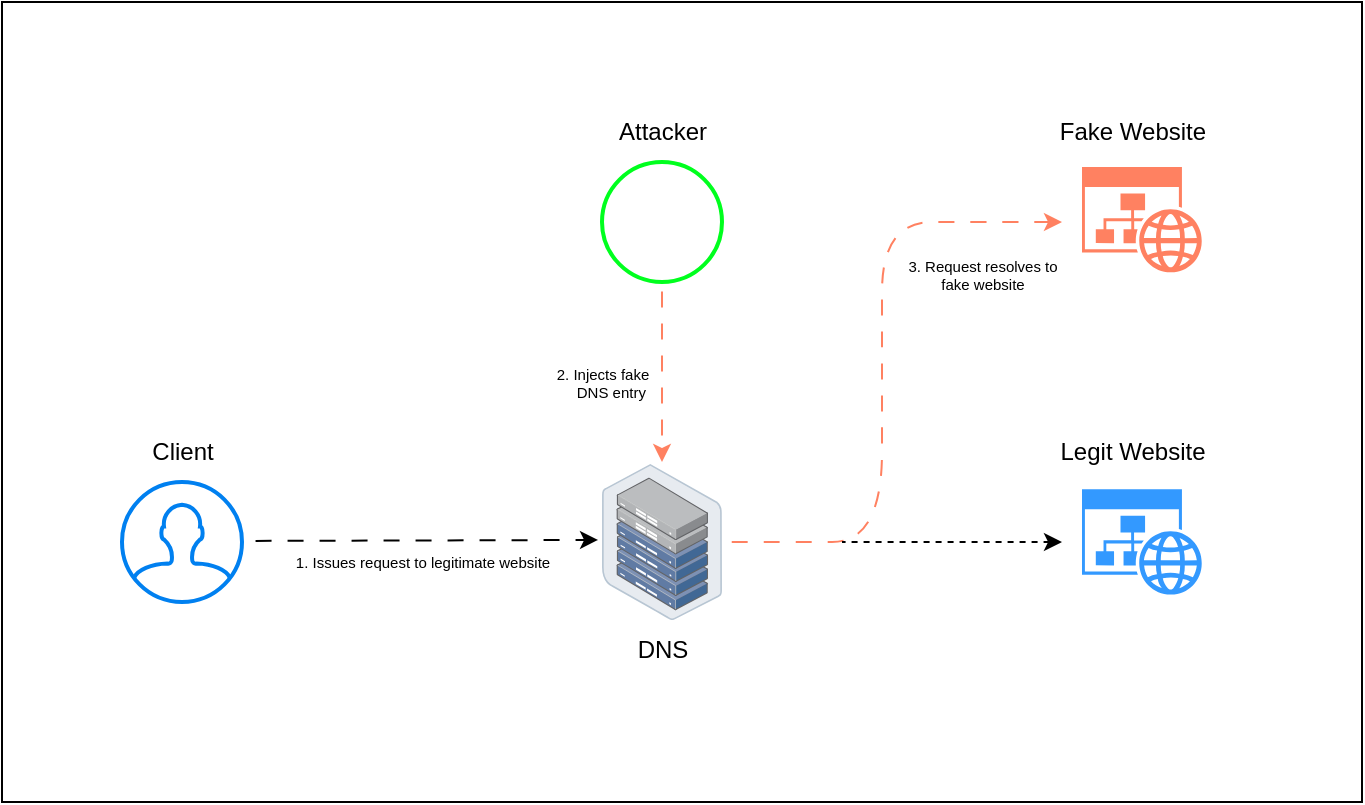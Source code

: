 <mxfile version="21.7.5" type="github">
  <diagram id="C5RBs43oDa-KdzZeNtuy" name="Page-1">
    <mxGraphModel dx="875" dy="445" grid="1" gridSize="10" guides="1" tooltips="1" connect="1" arrows="1" fold="1" page="1" pageScale="1" pageWidth="827" pageHeight="1169" math="0" shadow="0">
      <root>
        <mxCell id="WIyWlLk6GJQsqaUBKTNV-0" />
        <mxCell id="WIyWlLk6GJQsqaUBKTNV-1" parent="WIyWlLk6GJQsqaUBKTNV-0" />
        <mxCell id="2AMq8E4gwnQ-20IgXEp1-27" value="" style="rounded=0;whiteSpace=wrap;html=1;" vertex="1" parent="WIyWlLk6GJQsqaUBKTNV-1">
          <mxGeometry x="60" y="130" width="680" height="400" as="geometry" />
        </mxCell>
        <mxCell id="2AMq8E4gwnQ-20IgXEp1-3" value="" style="html=1;verticalLabelPosition=bottom;align=center;labelBackgroundColor=#ffffff;verticalAlign=top;strokeWidth=2;strokeColor=#0080F0;shadow=0;dashed=0;shape=mxgraph.ios7.icons.user;" vertex="1" parent="WIyWlLk6GJQsqaUBKTNV-1">
          <mxGeometry x="120" y="370" width="60" height="60" as="geometry" />
        </mxCell>
        <mxCell id="2AMq8E4gwnQ-20IgXEp1-6" value="" style="ellipse;whiteSpace=wrap;html=1;aspect=fixed;strokeColor=#00FF1E;strokeWidth=2;" vertex="1" parent="WIyWlLk6GJQsqaUBKTNV-1">
          <mxGeometry x="360" y="210" width="60" height="60" as="geometry" />
        </mxCell>
        <mxCell id="2AMq8E4gwnQ-20IgXEp1-7" value="" style="shape=image;html=1;verticalAlign=top;verticalLabelPosition=bottom;labelBackgroundColor=#ffffff;imageAspect=0;aspect=fixed;image=https://cdn0.iconfinder.com/data/icons/kameleon-free-pack/110/Hacker-128.png;movable=1;resizable=1;rotatable=1;deletable=1;editable=1;locked=0;connectable=1;" vertex="1" parent="WIyWlLk6GJQsqaUBKTNV-1">
          <mxGeometry x="355" y="200" width="70" height="70" as="geometry" />
        </mxCell>
        <mxCell id="2AMq8E4gwnQ-20IgXEp1-8" value="" style="image;points=[];aspect=fixed;html=1;align=center;shadow=0;dashed=0;image=img/lib/allied_telesis/storage/Datacenter_Server_Half_Rack_ToR.svg;" vertex="1" parent="WIyWlLk6GJQsqaUBKTNV-1">
          <mxGeometry x="360" y="361.02" width="60" height="77.96" as="geometry" />
        </mxCell>
        <mxCell id="2AMq8E4gwnQ-20IgXEp1-10" value="" style="endArrow=classic;html=1;rounded=0;strokeColor=#FF8161;flowAnimation=1;" edge="1" parent="WIyWlLk6GJQsqaUBKTNV-1">
          <mxGeometry width="50" height="50" relative="1" as="geometry">
            <mxPoint x="390" y="270" as="sourcePoint" />
            <mxPoint x="390" y="360" as="targetPoint" />
          </mxGeometry>
        </mxCell>
        <mxCell id="2AMq8E4gwnQ-20IgXEp1-13" value="" style="endArrow=classic;html=1;rounded=0;exitX=1.033;exitY=0.491;exitDx=0;exitDy=0;exitPerimeter=0;entryX=-0.033;entryY=0.487;entryDx=0;entryDy=0;entryPerimeter=0;flowAnimation=1;" edge="1" parent="WIyWlLk6GJQsqaUBKTNV-1" source="2AMq8E4gwnQ-20IgXEp1-3" target="2AMq8E4gwnQ-20IgXEp1-8">
          <mxGeometry width="50" height="50" relative="1" as="geometry">
            <mxPoint x="390" y="360" as="sourcePoint" />
            <mxPoint x="440" y="310" as="targetPoint" />
          </mxGeometry>
        </mxCell>
        <mxCell id="2AMq8E4gwnQ-20IgXEp1-21" value="1. Issues request to legitimate website" style="edgeLabel;html=1;align=center;verticalAlign=middle;resizable=0;points=[];imageWidth=28;fontSize=7.5;" vertex="1" connectable="0" parent="2AMq8E4gwnQ-20IgXEp1-13">
          <mxGeometry x="0.081" y="3" relative="1" as="geometry">
            <mxPoint x="-7" y="14" as="offset" />
          </mxGeometry>
        </mxCell>
        <mxCell id="2AMq8E4gwnQ-20IgXEp1-14" value="" style="curved=1;endArrow=classic;html=1;rounded=0;fillColor=#f8cecc;strokeColor=#FF8161;flowAnimation=1;" edge="1" parent="WIyWlLk6GJQsqaUBKTNV-1">
          <mxGeometry width="50" height="50" relative="1" as="geometry">
            <mxPoint x="420" y="400" as="sourcePoint" />
            <mxPoint x="590" y="240" as="targetPoint" />
            <Array as="points">
              <mxPoint x="450" y="400" />
              <mxPoint x="500" y="400" />
              <mxPoint x="500" y="310" />
              <mxPoint x="500" y="240" />
              <mxPoint x="550" y="240" />
            </Array>
          </mxGeometry>
        </mxCell>
        <mxCell id="2AMq8E4gwnQ-20IgXEp1-16" value="" style="sketch=0;aspect=fixed;pointerEvents=1;shadow=0;dashed=0;html=1;strokeColor=none;labelPosition=center;verticalLabelPosition=bottom;verticalAlign=top;align=center;shape=mxgraph.mscae.enterprise.website_generic;fillColor=#FF8161;" vertex="1" parent="WIyWlLk6GJQsqaUBKTNV-1">
          <mxGeometry x="600" y="212.5" width="60" height="52.79" as="geometry" />
        </mxCell>
        <mxCell id="2AMq8E4gwnQ-20IgXEp1-17" value="" style="sketch=0;aspect=fixed;pointerEvents=1;shadow=0;dashed=0;html=1;strokeColor=none;labelPosition=center;verticalLabelPosition=bottom;verticalAlign=top;align=center;shape=mxgraph.mscae.enterprise.website_generic;fillColor=#3399FF;" vertex="1" parent="WIyWlLk6GJQsqaUBKTNV-1">
          <mxGeometry x="600" y="373.61" width="60" height="52.79" as="geometry" />
        </mxCell>
        <mxCell id="2AMq8E4gwnQ-20IgXEp1-18" value="" style="html=1;labelBackgroundColor=#ffffff;startArrow=none;startFill=0;startSize=6;endArrow=classic;endFill=1;endSize=6;jettySize=auto;orthogonalLoop=1;strokeWidth=1;dashed=1;fontSize=14;rounded=0;flowAnimation=1;" edge="1" parent="WIyWlLk6GJQsqaUBKTNV-1">
          <mxGeometry width="60" height="60" relative="1" as="geometry">
            <mxPoint x="480" y="400" as="sourcePoint" />
            <mxPoint x="590" y="400" as="targetPoint" />
          </mxGeometry>
        </mxCell>
        <mxCell id="2AMq8E4gwnQ-20IgXEp1-19" value="Attacker" style="text;html=1;align=center;verticalAlign=middle;resizable=0;points=[];autosize=1;strokeColor=none;fillColor=none;" vertex="1" parent="WIyWlLk6GJQsqaUBKTNV-1">
          <mxGeometry x="355" y="180" width="70" height="30" as="geometry" />
        </mxCell>
        <mxCell id="2AMq8E4gwnQ-20IgXEp1-20" value="Client" style="text;html=1;align=center;verticalAlign=middle;resizable=0;points=[];autosize=1;strokeColor=none;fillColor=none;" vertex="1" parent="WIyWlLk6GJQsqaUBKTNV-1">
          <mxGeometry x="125" y="340" width="50" height="30" as="geometry" />
        </mxCell>
        <mxCell id="2AMq8E4gwnQ-20IgXEp1-22" value="2. Injects fake &lt;br style=&quot;font-size: 7.5px;&quot;&gt;&amp;nbsp; &amp;nbsp; DNS entry" style="edgeLabel;html=1;align=center;verticalAlign=middle;resizable=0;points=[];imageWidth=28;fontSize=7.5;" vertex="1" connectable="0" parent="WIyWlLk6GJQsqaUBKTNV-1">
          <mxGeometry x="359.999" y="320.005" as="geometry" />
        </mxCell>
        <mxCell id="2AMq8E4gwnQ-20IgXEp1-23" value="DNS" style="text;html=1;align=center;verticalAlign=middle;resizable=0;points=[];autosize=1;strokeColor=none;fillColor=none;" vertex="1" parent="WIyWlLk6GJQsqaUBKTNV-1">
          <mxGeometry x="365" y="438.98" width="50" height="30" as="geometry" />
        </mxCell>
        <mxCell id="2AMq8E4gwnQ-20IgXEp1-24" value="3. Request resolves to &lt;br&gt;fake website" style="edgeLabel;html=1;align=center;verticalAlign=middle;resizable=0;points=[];imageWidth=28;fontSize=7.5;" vertex="1" connectable="0" parent="WIyWlLk6GJQsqaUBKTNV-1">
          <mxGeometry x="550.004" y="265.294" as="geometry" />
        </mxCell>
        <mxCell id="2AMq8E4gwnQ-20IgXEp1-25" value="Fake Website" style="text;html=1;align=center;verticalAlign=middle;resizable=0;points=[];autosize=1;strokeColor=none;fillColor=none;" vertex="1" parent="WIyWlLk6GJQsqaUBKTNV-1">
          <mxGeometry x="575" y="180" width="100" height="30" as="geometry" />
        </mxCell>
        <mxCell id="2AMq8E4gwnQ-20IgXEp1-26" value="Legit Website" style="text;html=1;align=center;verticalAlign=middle;resizable=0;points=[];autosize=1;strokeColor=none;fillColor=none;" vertex="1" parent="WIyWlLk6GJQsqaUBKTNV-1">
          <mxGeometry x="575" y="340" width="100" height="30" as="geometry" />
        </mxCell>
      </root>
    </mxGraphModel>
  </diagram>
</mxfile>
